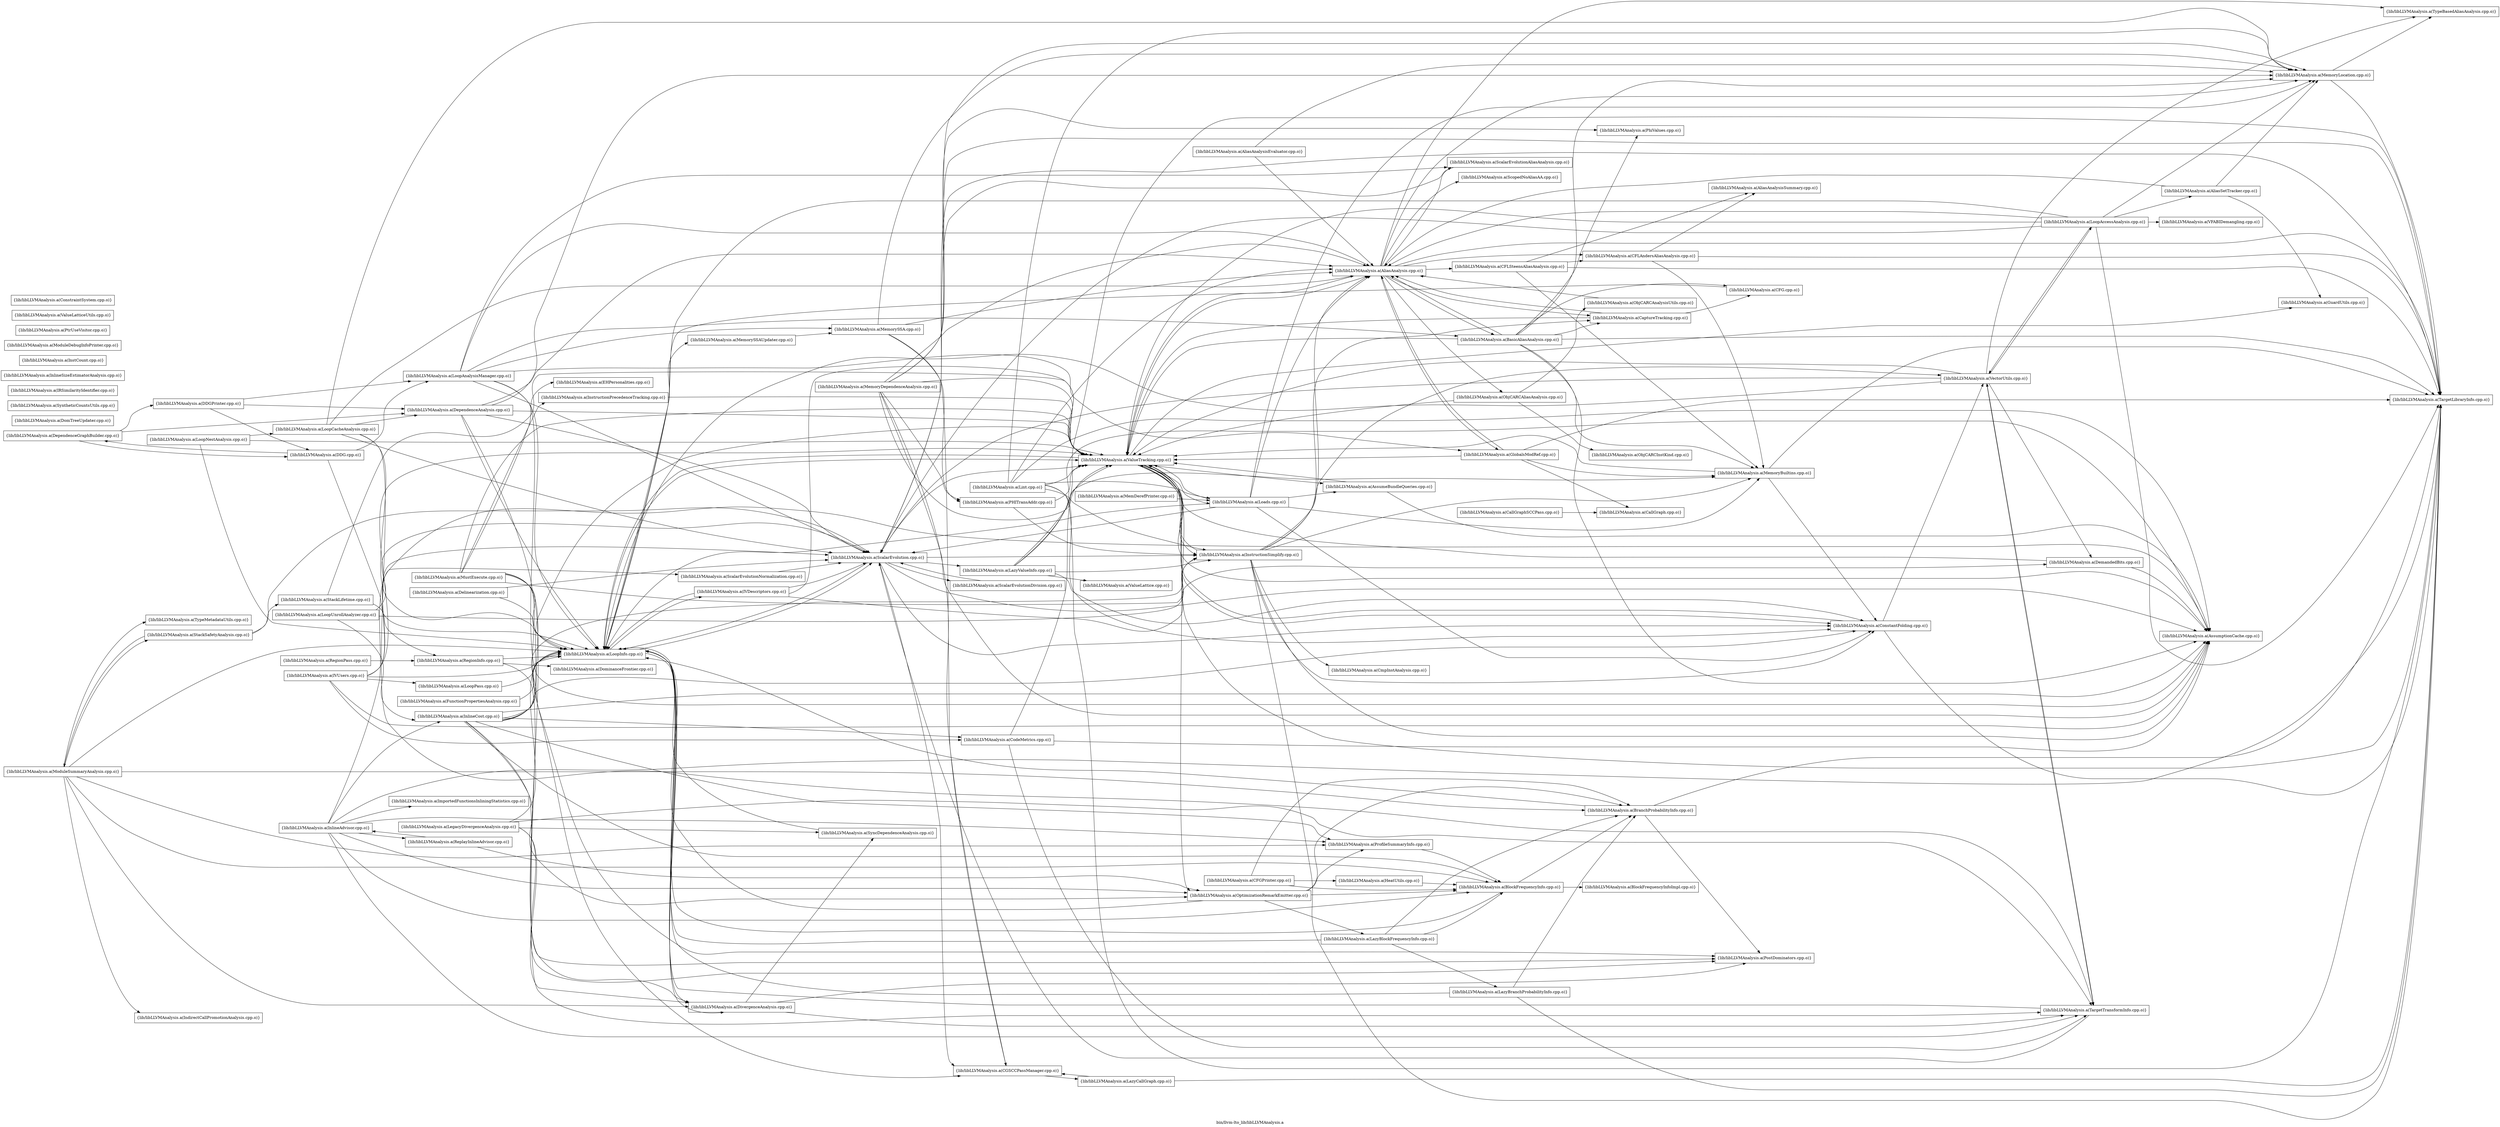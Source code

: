 digraph "bin/llvm-lto_lib/libLLVMAnalysis.a" {
	label="bin/llvm-lto_lib/libLLVMAnalysis.a";
	rankdir=LR;

	Node0x557d850a8708 [shape=record,shape=box,group=0,label="{lib/libLLVMAnalysis.a(EHPersonalities.cpp.o)}"];
	Node0x557d850c3eb8 [shape=record,shape=box,group=0,label="{lib/libLLVMAnalysis.a(VectorUtils.cpp.o)}"];
	Node0x557d850c3eb8 -> Node0x557d850a7718;
	Node0x557d850c3eb8 -> Node0x557d850c3698;
	Node0x557d850c3eb8 -> Node0x557d850c0c18;
	Node0x557d850c3eb8 -> Node0x557d850b09a8;
	Node0x557d850c3eb8 -> Node0x557d850a7c68;
	Node0x557d850c3eb8 -> Node0x557d850a2f88;
	Node0x557d850c3eb8 -> Node0x557d850a52d8;
	Node0x557d850a7c68 [shape=record,shape=box,group=0,label="{lib/libLLVMAnalysis.a(TargetTransformInfo.cpp.o)}"];
	Node0x557d850a7c68 -> Node0x557d850c0c18;
	Node0x557d850a7c68 -> Node0x557d850b09a8;
	Node0x557d850a7c68 -> Node0x557d850c3eb8;
	Node0x557d850a52d8 [shape=record,shape=box,group=0,label="{lib/libLLVMAnalysis.a(ValueTracking.cpp.o)}"];
	Node0x557d850a52d8 -> Node0x557d850ad078;
	Node0x557d850a52d8 -> Node0x557d850ae4c8;
	Node0x557d850a52d8 -> Node0x557d850ab9a8;
	Node0x557d850a52d8 -> Node0x557d850a2448;
	Node0x557d850a52d8 -> Node0x557d850b3248;
	Node0x557d850a52d8 -> Node0x557d850af468;
	Node0x557d850a52d8 -> Node0x557d850b13a8;
	Node0x557d850a52d8 -> Node0x557d850c0c18;
	Node0x557d850a52d8 -> Node0x557d850bde28;
	Node0x557d850a52d8 -> Node0x557d850a7448;
	Node0x557d850b2d48 [shape=record,shape=box,group=0,label="{lib/libLLVMAnalysis.a(ProfileSummaryInfo.cpp.o)}"];
	Node0x557d850b2d48 -> Node0x557d850aaa58;
	Node0x557d850ad078 [shape=record,shape=box,group=0,label="{lib/libLLVMAnalysis.a(AliasAnalysis.cpp.o)}"];
	Node0x557d850ad078 -> Node0x557d850aac88;
	Node0x557d850ad078 -> Node0x557d850a8d48;
	Node0x557d850ad078 -> Node0x557d850aa2d8;
	Node0x557d850ad078 -> Node0x557d850a1048;
	Node0x557d850ad078 -> Node0x557d850ac3a8;
	Node0x557d850ad078 -> Node0x557d850c6348;
	Node0x557d850ad078 -> Node0x557d850bccf8;
	Node0x557d850ad078 -> Node0x557d850afc88;
	Node0x557d850ad078 -> Node0x557d850a7448;
	Node0x557d850ad078 -> Node0x557d850a2f88;
	Node0x557d850ad078 -> Node0x557d850a4338;
	Node0x557d850ad078 -> Node0x557d850a52d8;
	Node0x557d850a9518 [shape=record,shape=box,group=0,label="{lib/libLLVMAnalysis.a(DomTreeUpdater.cpp.o)}"];
	Node0x557d850c0c18 [shape=record,shape=box,group=0,label="{lib/libLLVMAnalysis.a(LoopInfo.cpp.o)}"];
	Node0x557d850c0c18 -> Node0x557d850a9ce8;
	Node0x557d850c0c18 -> Node0x557d850b4558;
	Node0x557d850c0c18 -> Node0x557d850b4828;
	Node0x557d850c0c18 -> Node0x557d850b09a8;
	Node0x557d850c0c18 -> Node0x557d850a52d8;
	Node0x557d850b09a8 [shape=record,shape=box,group=0,label="{lib/libLLVMAnalysis.a(ScalarEvolution.cpp.o)}"];
	Node0x557d850b09a8 -> Node0x557d850ab9a8;
	Node0x557d850b09a8 -> Node0x557d850aa148;
	Node0x557d850b09a8 -> Node0x557d850a2448;
	Node0x557d850b09a8 -> Node0x557d850af468;
	Node0x557d850b09a8 -> Node0x557d850ad258;
	Node0x557d850b09a8 -> Node0x557d850c0c18;
	Node0x557d850b09a8 -> Node0x557d850b0318;
	Node0x557d850b09a8 -> Node0x557d850a7448;
	Node0x557d850b09a8 -> Node0x557d850a52d8;
	Node0x557d850b6128 [shape=record,shape=box,group=0,label="{lib/libLLVMAnalysis.a(ModuleSummaryAnalysis.cpp.o)}"];
	Node0x557d850b6128 -> Node0x557d850aaa58;
	Node0x557d850b6128 -> Node0x557d850ac498;
	Node0x557d850b6128 -> Node0x557d850a9ce8;
	Node0x557d850b6128 -> Node0x557d850b0818;
	Node0x557d850b6128 -> Node0x557d850c0c18;
	Node0x557d850b6128 -> Node0x557d850b2d48;
	Node0x557d850b6128 -> Node0x557d850a5cd8;
	Node0x557d850b6128 -> Node0x557d850a37a8;
	Node0x557d850aaa58 [shape=record,shape=box,group=0,label="{lib/libLLVMAnalysis.a(BlockFrequencyInfo.cpp.o)}"];
	Node0x557d850aaa58 -> Node0x557d850ac718;
	Node0x557d850aaa58 -> Node0x557d850ac498;
	Node0x557d850aaa58 -> Node0x557d850c0c18;
	Node0x557d850ac718 [shape=record,shape=box,group=0,label="{lib/libLLVMAnalysis.a(BlockFrequencyInfoImpl.cpp.o)}"];
	Node0x557d850a2448 [shape=record,shape=box,group=0,label="{lib/libLLVMAnalysis.a(ConstantFolding.cpp.o)}"];
	Node0x557d850a2448 -> Node0x557d850a7448;
	Node0x557d850a2448 -> Node0x557d850a52d8;
	Node0x557d850a2448 -> Node0x557d850c3eb8;
	Node0x557d850aac88 [shape=record,shape=box,group=0,label="{lib/libLLVMAnalysis.a(BasicAliasAnalysis.cpp.o)}"];
	Node0x557d850aac88 -> Node0x557d850ad078;
	Node0x557d850aac88 -> Node0x557d850ab9a8;
	Node0x557d850aac88 -> Node0x557d850b3158;
	Node0x557d850aac88 -> Node0x557d850a1048;
	Node0x557d850aac88 -> Node0x557d850c7338;
	Node0x557d850aac88 -> Node0x557d850c6348;
	Node0x557d850aac88 -> Node0x557d850ba9a8;
	Node0x557d850aac88 -> Node0x557d850a7448;
	Node0x557d850aac88 -> Node0x557d850a52d8;
	Node0x557d850aa378 [shape=record,shape=box,group=0,label="{lib/libLLVMAnalysis.a(DominanceFrontier.cpp.o)}"];
	Node0x557d850ac3a8 [shape=record,shape=box,group=0,label="{lib/libLLVMAnalysis.a(GlobalsModRef.cpp.o)}"];
	Node0x557d850ac3a8 -> Node0x557d850ad078;
	Node0x557d850ac3a8 -> Node0x557d850a9658;
	Node0x557d850ac3a8 -> Node0x557d850c7338;
	Node0x557d850ac3a8 -> Node0x557d850a7448;
	Node0x557d850ac3a8 -> Node0x557d850a52d8;
	Node0x557d850b3bf8 [shape=record,shape=box,group=0,label="{lib/libLLVMAnalysis.a(IVUsers.cpp.o)}"];
	Node0x557d850b3bf8 -> Node0x557d850ab9a8;
	Node0x557d850b3bf8 -> Node0x557d850a28a8;
	Node0x557d850b3bf8 -> Node0x557d850c0c18;
	Node0x557d850b3bf8 -> Node0x557d850c0a38;
	Node0x557d850b3bf8 -> Node0x557d850b09a8;
	Node0x557d850b3bf8 -> Node0x557d850b18f8;
	Node0x557d850b3bf8 -> Node0x557d850a52d8;
	Node0x557d850c6b68 [shape=record,shape=box,group=0,label="{lib/libLLVMAnalysis.a(MemoryDependenceAnalysis.cpp.o)}"];
	Node0x557d850c6b68 -> Node0x557d850ad078;
	Node0x557d850c6b68 -> Node0x557d850ab9a8;
	Node0x557d850c6b68 -> Node0x557d850aa148;
	Node0x557d850c6b68 -> Node0x557d850c7338;
	Node0x557d850c6b68 -> Node0x557d850c6348;
	Node0x557d850c6b68 -> Node0x557d850bd9c8;
	Node0x557d850c6b68 -> Node0x557d850ba9a8;
	Node0x557d850c6b68 -> Node0x557d850a7448;
	Node0x557d850c6b68 -> Node0x557d850a52d8;
	Node0x557d850afc88 [shape=record,shape=box,group=0,label="{lib/libLLVMAnalysis.a(ScalarEvolutionAliasAnalysis.cpp.o)}"];
	Node0x557d850afc88 -> Node0x557d850b09a8;
	Node0x557d850b13a8 [shape=record,shape=box,group=0,label="{lib/libLLVMAnalysis.a(Loads.cpp.o)}"];
	Node0x557d850b13a8 -> Node0x557d850ad078;
	Node0x557d850b13a8 -> Node0x557d850ae4c8;
	Node0x557d850b13a8 -> Node0x557d850a2448;
	Node0x557d850b13a8 -> Node0x557d850c0c18;
	Node0x557d850b13a8 -> Node0x557d850c7338;
	Node0x557d850b13a8 -> Node0x557d850c6348;
	Node0x557d850b13a8 -> Node0x557d850b09a8;
	Node0x557d850b13a8 -> Node0x557d850a52d8;
	Node0x557d850a8d48 [shape=record,shape=box,group=0,label="{lib/libLLVMAnalysis.a(CFLAndersAliasAnalysis.cpp.o)}"];
	Node0x557d850a8d48 -> Node0x557d850a87a8;
	Node0x557d850a8d48 -> Node0x557d850c7338;
	Node0x557d850a8d48 -> Node0x557d850a7448;
	Node0x557d850aa2d8 [shape=record,shape=box,group=0,label="{lib/libLLVMAnalysis.a(CFLSteensAliasAnalysis.cpp.o)}"];
	Node0x557d850aa2d8 -> Node0x557d850a8d48;
	Node0x557d850aa2d8 -> Node0x557d850a87a8;
	Node0x557d850aa2d8 -> Node0x557d850c7338;
	Node0x557d850aa2d8 -> Node0x557d850a7448;
	Node0x557d850a1778 [shape=record,shape=box,group=0,label="{lib/libLLVMAnalysis.a(CallGraphSCCPass.cpp.o)}"];
	Node0x557d850a1778 -> Node0x557d850a9658;
	Node0x557d850a2f88 [shape=record,shape=box,group=0,label="{lib/libLLVMAnalysis.a(TypeBasedAliasAnalysis.cpp.o)}"];
	Node0x557d850a4338 [shape=record,shape=box,group=0,label="{lib/libLLVMAnalysis.a(ScopedNoAliasAA.cpp.o)}"];
	Node0x557d850b3158 [shape=record,shape=box,group=0,label="{lib/libLLVMAnalysis.a(CFG.cpp.o)}"];
	Node0x557d850b3158 -> Node0x557d850c0c18;
	Node0x557d850ac498 [shape=record,shape=box,group=0,label="{lib/libLLVMAnalysis.a(BranchProbabilityInfo.cpp.o)}"];
	Node0x557d850ac498 -> Node0x557d850c0c18;
	Node0x557d850ac498 -> Node0x557d850b3018;
	Node0x557d850ac498 -> Node0x557d850a7448;
	Node0x557d850af468 [shape=record,shape=box,group=0,label="{lib/libLLVMAnalysis.a(InstructionSimplify.cpp.o)}"];
	Node0x557d850af468 -> Node0x557d850ad078;
	Node0x557d850af468 -> Node0x557d850ab9a8;
	Node0x557d850af468 -> Node0x557d850a1048;
	Node0x557d850af468 -> Node0x557d850a0788;
	Node0x557d850af468 -> Node0x557d850a2448;
	Node0x557d850af468 -> Node0x557d850c7338;
	Node0x557d850af468 -> Node0x557d850a7448;
	Node0x557d850af468 -> Node0x557d850a52d8;
	Node0x557d850af468 -> Node0x557d850c3eb8;
	Node0x557d850a7448 [shape=record,shape=box,group=0,label="{lib/libLLVMAnalysis.a(TargetLibraryInfo.cpp.o)}"];
	Node0x557d850adb68 [shape=record,shape=box,group=0,label="{lib/libLLVMAnalysis.a(LazyBlockFrequencyInfo.cpp.o)}"];
	Node0x557d850adb68 -> Node0x557d850aaa58;
	Node0x557d850adb68 -> Node0x557d850ac498;
	Node0x557d850adb68 -> Node0x557d850ae748;
	Node0x557d850adb68 -> Node0x557d850c0c18;
	Node0x557d850ab9a8 [shape=record,shape=box,group=0,label="{lib/libLLVMAnalysis.a(AssumptionCache.cpp.o)}"];
	Node0x557d850bde28 [shape=record,shape=box,group=0,label="{lib/libLLVMAnalysis.a(OptimizationRemarkEmitter.cpp.o)}"];
	Node0x557d850bde28 -> Node0x557d850aaa58;
	Node0x557d850bde28 -> Node0x557d850ac498;
	Node0x557d850bde28 -> Node0x557d850adb68;
	Node0x557d850bde28 -> Node0x557d850c0c18;
	Node0x557d850bde28 -> Node0x557d850b2d48;
	Node0x557d850b4e68 [shape=record,shape=box,group=0,label="{lib/libLLVMAnalysis.a(MemorySSA.cpp.o)}"];
	Node0x557d850b4e68 -> Node0x557d850ad078;
	Node0x557d850b4e68 -> Node0x557d850aa148;
	Node0x557d850b4e68 -> Node0x557d850c6348;
	Node0x557d850b4e68 -> Node0x557d850bd9c8;
	Node0x557d850b4828 [shape=record,shape=box,group=0,label="{lib/libLLVMAnalysis.a(MemorySSAUpdater.cpp.o)}"];
	Node0x557d850b4828 -> Node0x557d850b4e68;
	Node0x557d850be5f8 [shape=record,shape=box,group=0,label="{lib/libLLVMAnalysis.a(ObjCARCInstKind.cpp.o)}"];
	Node0x557d850aff08 [shape=record,shape=box,group=0,label="{lib/libLLVMAnalysis.a(InlineCost.cpp.o)}"];
	Node0x557d850aff08 -> Node0x557d850ab9a8;
	Node0x557d850aff08 -> Node0x557d850aaa58;
	Node0x557d850aff08 -> Node0x557d850a28a8;
	Node0x557d850aff08 -> Node0x557d850a2448;
	Node0x557d850aff08 -> Node0x557d850af468;
	Node0x557d850aff08 -> Node0x557d850c0c18;
	Node0x557d850aff08 -> Node0x557d850bde28;
	Node0x557d850aff08 -> Node0x557d850b2d48;
	Node0x557d850aff08 -> Node0x557d850a7c68;
	Node0x557d850aff08 -> Node0x557d850a52d8;
	Node0x557d850b1498 [shape=record,shape=box,group=0,label="{lib/libLLVMAnalysis.a(StackLifetime.cpp.o)}"];
	Node0x557d850b1498 -> Node0x557d850b4648;
	Node0x557d850b1498 -> Node0x557d850a52d8;
	Node0x557d850c6348 [shape=record,shape=box,group=0,label="{lib/libLLVMAnalysis.a(MemoryLocation.cpp.o)}"];
	Node0x557d850c6348 -> Node0x557d850a7448;
	Node0x557d850c6348 -> Node0x557d850a2f88;
	Node0x557d850a7718 [shape=record,shape=box,group=0,label="{lib/libLLVMAnalysis.a(DemandedBits.cpp.o)}"];
	Node0x557d850a7718 -> Node0x557d850ab9a8;
	Node0x557d850a7718 -> Node0x557d850a52d8;
	Node0x557d850c3698 [shape=record,shape=box,group=0,label="{lib/libLLVMAnalysis.a(LoopAccessAnalysis.cpp.o)}"];
	Node0x557d850c3698 -> Node0x557d850ad078;
	Node0x557d850c3698 -> Node0x557d850ae978;
	Node0x557d850c3698 -> Node0x557d850c0c18;
	Node0x557d850c3698 -> Node0x557d850c6348;
	Node0x557d850c3698 -> Node0x557d850b09a8;
	Node0x557d850c3698 -> Node0x557d850a7448;
	Node0x557d850c3698 -> Node0x557d850a52d8;
	Node0x557d850c3698 -> Node0x557d850c3eb8;
	Node0x557d850c3698 -> Node0x557d850c5a38;
	Node0x557d850aa148 [shape=record,shape=box,group=0,label="{lib/libLLVMAnalysis.a(CGSCCPassManager.cpp.o)}"];
	Node0x557d850aa148 -> Node0x557d850aded8;
	Node0x557d850c2a18 [shape=record,shape=box,group=0,label="{lib/libLLVMAnalysis.a(LoopAnalysisManager.cpp.o)}"];
	Node0x557d850c2a18 -> Node0x557d850ad078;
	Node0x557d850c2a18 -> Node0x557d850ab9a8;
	Node0x557d850c2a18 -> Node0x557d850aac88;
	Node0x557d850c2a18 -> Node0x557d850ac3a8;
	Node0x557d850c2a18 -> Node0x557d850c0c18;
	Node0x557d850c2a18 -> Node0x557d850b4e68;
	Node0x557d850c2a18 -> Node0x557d850b09a8;
	Node0x557d850c2a18 -> Node0x557d850afc88;
	Node0x557d850a6d18 [shape=record,shape=box,group=0,label="{lib/libLLVMAnalysis.a(SyntheticCountsUtils.cpp.o)}"];
	Node0x557d850b1998 [shape=record,shape=box,group=0,label="{lib/libLLVMAnalysis.a(LegacyDivergenceAnalysis.cpp.o)}"];
	Node0x557d850b1998 -> Node0x557d850a9ce8;
	Node0x557d850b1998 -> Node0x557d850c0c18;
	Node0x557d850b1998 -> Node0x557d850b3018;
	Node0x557d850b1998 -> Node0x557d850a6458;
	Node0x557d850b1998 -> Node0x557d850a7c68;
	Node0x557d850af6e8 [shape=record,shape=box,group=0,label="{lib/libLLVMAnalysis.a(AliasAnalysisEvaluator.cpp.o)}"];
	Node0x557d850af6e8 -> Node0x557d850ad078;
	Node0x557d850af6e8 -> Node0x557d850c6348;
	Node0x557d850ae978 [shape=record,shape=box,group=0,label="{lib/libLLVMAnalysis.a(AliasSetTracker.cpp.o)}"];
	Node0x557d850ae978 -> Node0x557d850ad078;
	Node0x557d850ae978 -> Node0x557d850b3248;
	Node0x557d850ae978 -> Node0x557d850c6348;
	Node0x557d850a9068 [shape=record,shape=box,group=0,label="{lib/libLLVMAnalysis.a(CFGPrinter.cpp.o)}"];
	Node0x557d850a9068 -> Node0x557d850aaa58;
	Node0x557d850a9068 -> Node0x557d850ac498;
	Node0x557d850a9068 -> Node0x557d850b2b68;
	Node0x557d850a9658 [shape=record,shape=box,group=0,label="{lib/libLLVMAnalysis.a(CallGraph.cpp.o)}"];
	Node0x557d850a40b8 [shape=record,shape=box,group=0,label="{lib/libLLVMAnalysis.a(DDG.cpp.o)}"];
	Node0x557d850a40b8 -> Node0x557d850a66d8;
	Node0x557d850a40b8 -> Node0x557d850c2a18;
	Node0x557d850a40b8 -> Node0x557d850c0c18;
	Node0x557d850a3988 [shape=record,shape=box,group=0,label="{lib/libLLVMAnalysis.a(DDGPrinter.cpp.o)}"];
	Node0x557d850a3988 -> Node0x557d850a40b8;
	Node0x557d850a3988 -> Node0x557d850a5aa8;
	Node0x557d850a3988 -> Node0x557d850c2a18;
	Node0x557d850a7e98 [shape=record,shape=box,group=0,label="{lib/libLLVMAnalysis.a(Delinearization.cpp.o)}"];
	Node0x557d850a7e98 -> Node0x557d850c0c18;
	Node0x557d850a7e98 -> Node0x557d850b09a8;
	Node0x557d850a5aa8 [shape=record,shape=box,group=0,label="{lib/libLLVMAnalysis.a(DependenceAnalysis.cpp.o)}"];
	Node0x557d850a5aa8 -> Node0x557d850ad078;
	Node0x557d850a5aa8 -> Node0x557d850aa148;
	Node0x557d850a5aa8 -> Node0x557d850c0c18;
	Node0x557d850a5aa8 -> Node0x557d850c6348;
	Node0x557d850a5aa8 -> Node0x557d850b09a8;
	Node0x557d850a5aa8 -> Node0x557d850a52d8;
	Node0x557d850a9ce8 [shape=record,shape=box,group=0,label="{lib/libLLVMAnalysis.a(DivergenceAnalysis.cpp.o)}"];
	Node0x557d850a9ce8 -> Node0x557d850c0c18;
	Node0x557d850a9ce8 -> Node0x557d850b3018;
	Node0x557d850a9ce8 -> Node0x557d850a6458;
	Node0x557d850a9ce8 -> Node0x557d850a7c68;
	Node0x557d850ac678 [shape=record,shape=box,group=0,label="{lib/libLLVMAnalysis.a(FunctionPropertiesAnalysis.cpp.o)}"];
	Node0x557d850ac678 -> Node0x557d850c0c18;
	Node0x557d850b2348 [shape=record,shape=box,group=0,label="{lib/libLLVMAnalysis.a(IRSimilarityIdentifier.cpp.o)}"];
	Node0x557d850af7d8 [shape=record,shape=box,group=0,label="{lib/libLLVMAnalysis.a(InlineAdvisor.cpp.o)}"];
	Node0x557d850af7d8 -> Node0x557d850ab9a8;
	Node0x557d850af7d8 -> Node0x557d850aaa58;
	Node0x557d850af7d8 -> Node0x557d850b3748;
	Node0x557d850af7d8 -> Node0x557d850aff08;
	Node0x557d850af7d8 -> Node0x557d850bde28;
	Node0x557d850af7d8 -> Node0x557d850b2d48;
	Node0x557d850af7d8 -> Node0x557d850b34c8;
	Node0x557d850af7d8 -> Node0x557d850a7448;
	Node0x557d850af7d8 -> Node0x557d850a7c68;
	Node0x557d850ab688 [shape=record,shape=box,group=0,label="{lib/libLLVMAnalysis.a(InlineSizeEstimatorAnalysis.cpp.o)}"];
	Node0x557d850aab98 [shape=record,shape=box,group=0,label="{lib/libLLVMAnalysis.a(InstCount.cpp.o)}"];
	Node0x557d850aded8 [shape=record,shape=box,group=0,label="{lib/libLLVMAnalysis.a(LazyCallGraph.cpp.o)}"];
	Node0x557d850aded8 -> Node0x557d850aa148;
	Node0x557d850aded8 -> Node0x557d850a7448;
	Node0x557d850ad258 [shape=record,shape=box,group=0,label="{lib/libLLVMAnalysis.a(LazyValueInfo.cpp.o)}"];
	Node0x557d850ad258 -> Node0x557d850ab9a8;
	Node0x557d850ad258 -> Node0x557d850a2448;
	Node0x557d850ad258 -> Node0x557d850af468;
	Node0x557d850ad258 -> Node0x557d850a7448;
	Node0x557d850ad258 -> Node0x557d850a45b8;
	Node0x557d850ad258 -> Node0x557d850a52d8;
	Node0x557d850b1bc8 [shape=record,shape=box,group=0,label="{lib/libLLVMAnalysis.a(Lint.cpp.o)}"];
	Node0x557d850b1bc8 -> Node0x557d850ad078;
	Node0x557d850b1bc8 -> Node0x557d850ab9a8;
	Node0x557d850b1bc8 -> Node0x557d850a2448;
	Node0x557d850b1bc8 -> Node0x557d850af468;
	Node0x557d850b1bc8 -> Node0x557d850b13a8;
	Node0x557d850b1bc8 -> Node0x557d850c6348;
	Node0x557d850b1bc8 -> Node0x557d850a7448;
	Node0x557d850b1bc8 -> Node0x557d850a52d8;
	Node0x557d850c27e8 [shape=record,shape=box,group=0,label="{lib/libLLVMAnalysis.a(LoopCacheAnalysis.cpp.o)}"];
	Node0x557d850c27e8 -> Node0x557d850ad078;
	Node0x557d850c27e8 -> Node0x557d850a5aa8;
	Node0x557d850c27e8 -> Node0x557d850c0c18;
	Node0x557d850c27e8 -> Node0x557d850c6348;
	Node0x557d850c27e8 -> Node0x557d850b09a8;
	Node0x557d850c27e8 -> Node0x557d850a7c68;
	Node0x557d850bf4a8 [shape=record,shape=box,group=0,label="{lib/libLLVMAnalysis.a(LoopNestAnalysis.cpp.o)}"];
	Node0x557d850bf4a8 -> Node0x557d850c27e8;
	Node0x557d850bf4a8 -> Node0x557d850c0c18;
	Node0x557d850bf4a8 -> Node0x557d850a52d8;
	Node0x557d850bfdb8 [shape=record,shape=box,group=0,label="{lib/libLLVMAnalysis.a(MemDerefPrinter.cpp.o)}"];
	Node0x557d850bfdb8 -> Node0x557d850b13a8;
	Node0x557d850b6d08 [shape=record,shape=box,group=0,label="{lib/libLLVMAnalysis.a(ModuleDebugInfoPrinter.cpp.o)}"];
	Node0x557d850b5ef8 [shape=record,shape=box,group=0,label="{lib/libLLVMAnalysis.a(MustExecute.cpp.o)}"];
	Node0x557d850b5ef8 -> Node0x557d850a9ce8;
	Node0x557d850b5ef8 -> Node0x557d850a8708;
	Node0x557d850b5ef8 -> Node0x557d850aaff8;
	Node0x557d850b5ef8 -> Node0x557d850af468;
	Node0x557d850b5ef8 -> Node0x557d850c0c18;
	Node0x557d850b5ef8 -> Node0x557d850b3018;
	Node0x557d850b5ef8 -> Node0x557d850a52d8;
	Node0x557d850bccf8 [shape=record,shape=box,group=0,label="{lib/libLLVMAnalysis.a(ObjCARCAliasAnalysis.cpp.o)}"];
	Node0x557d850bccf8 -> Node0x557d850bc578;
	Node0x557d850bccf8 -> Node0x557d850be5f8;
	Node0x557d850bccf8 -> Node0x557d850a52d8;
	Node0x557d850ba9a8 [shape=record,shape=box,group=0,label="{lib/libLLVMAnalysis.a(PhiValues.cpp.o)}"];
	Node0x557d850b3018 [shape=record,shape=box,group=0,label="{lib/libLLVMAnalysis.a(PostDominators.cpp.o)}"];
	Node0x557d850b4648 [shape=record,shape=box,group=0,label="{lib/libLLVMAnalysis.a(RegionInfo.cpp.o)}"];
	Node0x557d850b4648 -> Node0x557d850aa378;
	Node0x557d850b4648 -> Node0x557d850c0c18;
	Node0x557d850b4648 -> Node0x557d850b3018;
	Node0x557d850a5cd8 [shape=record,shape=box,group=0,label="{lib/libLLVMAnalysis.a(StackSafetyAnalysis.cpp.o)}"];
	Node0x557d850a5cd8 -> Node0x557d850b6128;
	Node0x557d850a5cd8 -> Node0x557d850b09a8;
	Node0x557d850a5cd8 -> Node0x557d850b1498;
	Node0x557d850a6458 [shape=record,shape=box,group=0,label="{lib/libLLVMAnalysis.a(SyncDependenceAnalysis.cpp.o)}"];
	Node0x557d850a6458 -> Node0x557d850c0c18;
	Node0x557d850bc578 [shape=record,shape=box,group=0,label="{lib/libLLVMAnalysis.a(ObjCARCAnalysisUtils.cpp.o)}"];
	Node0x557d850bc578 -> Node0x557d850ad078;
	Node0x557d850b2078 [shape=record,shape=box,group=0,label="{lib/libLLVMAnalysis.a(PtrUseVisitor.cpp.o)}"];
	Node0x557d850ae4c8 [shape=record,shape=box,group=0,label="{lib/libLLVMAnalysis.a(AssumeBundleQueries.cpp.o)}"];
	Node0x557d850ae4c8 -> Node0x557d850ab9a8;
	Node0x557d850ae4c8 -> Node0x557d850a52d8;
	Node0x557d850a1048 [shape=record,shape=box,group=0,label="{lib/libLLVMAnalysis.a(CaptureTracking.cpp.o)}"];
	Node0x557d850a1048 -> Node0x557d850ad078;
	Node0x557d850a1048 -> Node0x557d850b3158;
	Node0x557d850a1048 -> Node0x557d850a52d8;
	Node0x557d850c7338 [shape=record,shape=box,group=0,label="{lib/libLLVMAnalysis.a(MemoryBuiltins.cpp.o)}"];
	Node0x557d850c7338 -> Node0x557d850a2448;
	Node0x557d850c7338 -> Node0x557d850a7448;
	Node0x557d850c7338 -> Node0x557d850a52d8;
	Node0x557d850a5238 [shape=record,shape=box,group=0,label="{lib/libLLVMAnalysis.a(ValueLatticeUtils.cpp.o)}"];
	Node0x557d850a37a8 [shape=record,shape=box,group=0,label="{lib/libLLVMAnalysis.a(TypeMetadataUtils.cpp.o)}"];
	Node0x557d850b3748 [shape=record,shape=box,group=0,label="{lib/libLLVMAnalysis.a(ImportedFunctionsInliningStatistics.cpp.o)}"];
	Node0x557d850b34c8 [shape=record,shape=box,group=0,label="{lib/libLLVMAnalysis.a(ReplayInlineAdvisor.cpp.o)}"];
	Node0x557d850b34c8 -> Node0x557d850af7d8;
	Node0x557d850b34c8 -> Node0x557d850bde28;
	Node0x557d850a7268 [shape=record,shape=box,group=0,label="{lib/libLLVMAnalysis.a(ConstraintSystem.cpp.o)}"];
	Node0x557d850bd9c8 [shape=record,shape=box,group=0,label="{lib/libLLVMAnalysis.a(PHITransAddr.cpp.o)}"];
	Node0x557d850bd9c8 -> Node0x557d850af468;
	Node0x557d850bd9c8 -> Node0x557d850a52d8;
	Node0x557d850b3248 [shape=record,shape=box,group=0,label="{lib/libLLVMAnalysis.a(GuardUtils.cpp.o)}"];
	Node0x557d850c0a38 [shape=record,shape=box,group=0,label="{lib/libLLVMAnalysis.a(LoopPass.cpp.o)}"];
	Node0x557d850c0a38 -> Node0x557d850c0c18;
	Node0x557d850aaff8 [shape=record,shape=box,group=0,label="{lib/libLLVMAnalysis.a(InstructionPrecedenceTracking.cpp.o)}"];
	Node0x557d850aaff8 -> Node0x557d850a52d8;
	Node0x557d850ae748 [shape=record,shape=box,group=0,label="{lib/libLLVMAnalysis.a(LazyBranchProbabilityInfo.cpp.o)}"];
	Node0x557d850ae748 -> Node0x557d850ac498;
	Node0x557d850ae748 -> Node0x557d850c0c18;
	Node0x557d850ae748 -> Node0x557d850a7448;
	Node0x557d850a28a8 [shape=record,shape=box,group=0,label="{lib/libLLVMAnalysis.a(CodeMetrics.cpp.o)}"];
	Node0x557d850a28a8 -> Node0x557d850ab9a8;
	Node0x557d850a28a8 -> Node0x557d850a7c68;
	Node0x557d850a28a8 -> Node0x557d850a52d8;
	Node0x557d850a0788 [shape=record,shape=box,group=0,label="{lib/libLLVMAnalysis.a(CmpInstAnalysis.cpp.o)}"];
	Node0x557d850b4558 [shape=record,shape=box,group=0,label="{lib/libLLVMAnalysis.a(IVDescriptors.cpp.o)}"];
	Node0x557d850b4558 -> Node0x557d850a7718;
	Node0x557d850b4558 -> Node0x557d850c0c18;
	Node0x557d850b4558 -> Node0x557d850b09a8;
	Node0x557d850b4558 -> Node0x557d850a52d8;
	Node0x557d850b18f8 [shape=record,shape=box,group=0,label="{lib/libLLVMAnalysis.a(ScalarEvolutionNormalization.cpp.o)}"];
	Node0x557d850b18f8 -> Node0x557d850b09a8;
	Node0x557d850bf0e8 [shape=record,shape=box,group=0,label="{lib/libLLVMAnalysis.a(LoopUnrollAnalyzer.cpp.o)}"];
	Node0x557d850bf0e8 -> Node0x557d850aff08;
	Node0x557d850bf0e8 -> Node0x557d850af468;
	Node0x557d850bf0e8 -> Node0x557d850b09a8;
	Node0x557d850c5a38 [shape=record,shape=box,group=0,label="{lib/libLLVMAnalysis.a(VFABIDemangling.cpp.o)}"];
	Node0x557d850b0818 [shape=record,shape=box,group=0,label="{lib/libLLVMAnalysis.a(IndirectCallPromotionAnalysis.cpp.o)}"];
	Node0x557d850b2b68 [shape=record,shape=box,group=0,label="{lib/libLLVMAnalysis.a(HeatUtils.cpp.o)}"];
	Node0x557d850b2b68 -> Node0x557d850aaa58;
	Node0x557d850a87a8 [shape=record,shape=box,group=0,label="{lib/libLLVMAnalysis.a(AliasAnalysisSummary.cpp.o)}"];
	Node0x557d850a66d8 [shape=record,shape=box,group=0,label="{lib/libLLVMAnalysis.a(DependenceGraphBuilder.cpp.o)}"];
	Node0x557d850a66d8 -> Node0x557d850a40b8;
	Node0x557d850a66d8 -> Node0x557d850a3988;
	Node0x557d850a66d8 -> Node0x557d850a5aa8;
	Node0x557d850a45b8 [shape=record,shape=box,group=0,label="{lib/libLLVMAnalysis.a(ValueLattice.cpp.o)}"];
	Node0x557d850b3a68 [shape=record,shape=box,group=0,label="{lib/libLLVMAnalysis.a(RegionPass.cpp.o)}"];
	Node0x557d850b3a68 -> Node0x557d850b4648;
	Node0x557d850b0318 [shape=record,shape=box,group=0,label="{lib/libLLVMAnalysis.a(ScalarEvolutionDivision.cpp.o)}"];
	Node0x557d850b0318 -> Node0x557d850b09a8;
}
